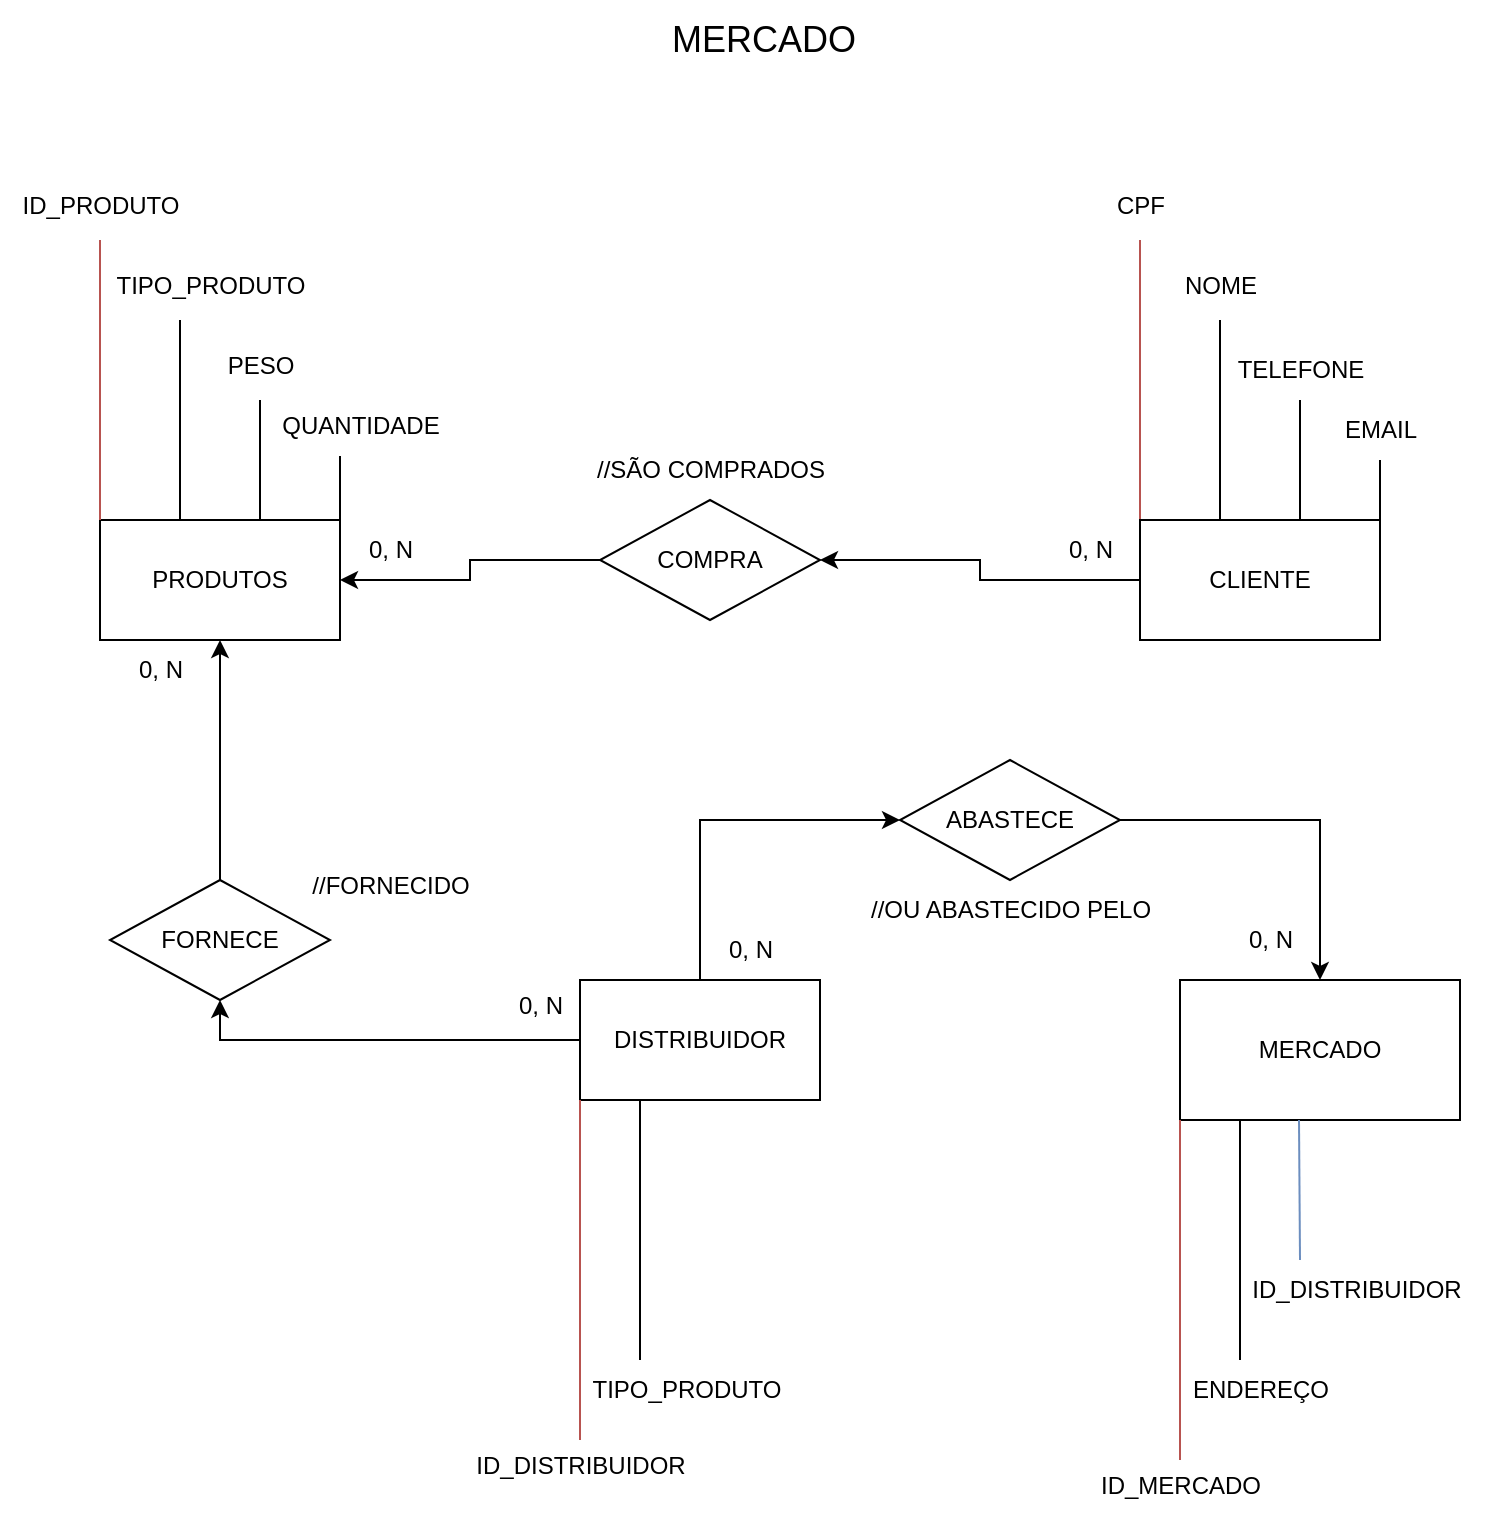 <mxfile version="24.7.16">
  <diagram name="Página-1" id="3sjiFhXAzmyERqDSSt8v">
    <mxGraphModel dx="1386" dy="757" grid="1" gridSize="10" guides="1" tooltips="1" connect="1" arrows="1" fold="1" page="1" pageScale="1" pageWidth="827" pageHeight="1169" math="0" shadow="0">
      <root>
        <mxCell id="0" />
        <mxCell id="1" parent="0" />
        <mxCell id="2HCAyIp831xhiabN6qKA-1" value="&lt;font style=&quot;font-size: 18px;&quot;&gt;MERCADO&amp;nbsp;&lt;/font&gt;" style="text;html=1;align=center;verticalAlign=middle;resizable=0;points=[];autosize=1;strokeColor=none;fillColor=none;" vertex="1" parent="1">
          <mxGeometry x="354" width="120" height="40" as="geometry" />
        </mxCell>
        <mxCell id="2HCAyIp831xhiabN6qKA-2" value="PRODUTOS" style="rounded=0;whiteSpace=wrap;html=1;" vertex="1" parent="1">
          <mxGeometry x="80" y="260" width="120" height="60" as="geometry" />
        </mxCell>
        <mxCell id="2HCAyIp831xhiabN6qKA-6" value="" style="endArrow=none;html=1;rounded=0;fillColor=#f8cecc;strokeColor=#b85450;" edge="1" parent="1">
          <mxGeometry width="50" height="50" relative="1" as="geometry">
            <mxPoint x="80" y="260" as="sourcePoint" />
            <mxPoint x="80" y="120" as="targetPoint" />
          </mxGeometry>
        </mxCell>
        <mxCell id="2HCAyIp831xhiabN6qKA-18" value="" style="endArrow=none;html=1;rounded=0;" edge="1" parent="1">
          <mxGeometry width="50" height="50" relative="1" as="geometry">
            <mxPoint x="120" y="260" as="sourcePoint" />
            <mxPoint x="120" y="160" as="targetPoint" />
          </mxGeometry>
        </mxCell>
        <mxCell id="2HCAyIp831xhiabN6qKA-19" value="" style="endArrow=none;html=1;rounded=0;" edge="1" parent="1">
          <mxGeometry width="50" height="50" relative="1" as="geometry">
            <mxPoint x="160" y="260" as="sourcePoint" />
            <mxPoint x="160" y="200" as="targetPoint" />
          </mxGeometry>
        </mxCell>
        <mxCell id="2HCAyIp831xhiabN6qKA-20" value="" style="endArrow=none;html=1;rounded=0;" edge="1" parent="1">
          <mxGeometry width="50" height="50" relative="1" as="geometry">
            <mxPoint x="200" y="268" as="sourcePoint" />
            <mxPoint x="200" y="228" as="targetPoint" />
          </mxGeometry>
        </mxCell>
        <mxCell id="2HCAyIp831xhiabN6qKA-21" value="" style="endArrow=none;html=1;rounded=0;fillColor=#f8cecc;strokeColor=#b85450;" edge="1" parent="1">
          <mxGeometry width="50" height="50" relative="1" as="geometry">
            <mxPoint x="600" y="260" as="sourcePoint" />
            <mxPoint x="600" y="120" as="targetPoint" />
          </mxGeometry>
        </mxCell>
        <mxCell id="2HCAyIp831xhiabN6qKA-22" value="" style="endArrow=none;html=1;rounded=0;" edge="1" parent="1">
          <mxGeometry width="50" height="50" relative="1" as="geometry">
            <mxPoint x="640" y="260" as="sourcePoint" />
            <mxPoint x="640" y="160" as="targetPoint" />
          </mxGeometry>
        </mxCell>
        <mxCell id="2HCAyIp831xhiabN6qKA-23" value="" style="endArrow=none;html=1;rounded=0;" edge="1" parent="1">
          <mxGeometry width="50" height="50" relative="1" as="geometry">
            <mxPoint x="680" y="260" as="sourcePoint" />
            <mxPoint x="680" y="200" as="targetPoint" />
          </mxGeometry>
        </mxCell>
        <mxCell id="2HCAyIp831xhiabN6qKA-24" value="" style="endArrow=none;html=1;rounded=0;" edge="1" parent="1">
          <mxGeometry width="50" height="50" relative="1" as="geometry">
            <mxPoint x="720" y="260" as="sourcePoint" />
            <mxPoint x="720" y="230" as="targetPoint" />
          </mxGeometry>
        </mxCell>
        <mxCell id="2HCAyIp831xhiabN6qKA-25" value="" style="endArrow=none;html=1;rounded=0;" edge="1" parent="1">
          <mxGeometry width="50" height="50" relative="1" as="geometry">
            <mxPoint x="350" y="680" as="sourcePoint" />
            <mxPoint x="350" y="550" as="targetPoint" />
          </mxGeometry>
        </mxCell>
        <mxCell id="2HCAyIp831xhiabN6qKA-26" value="ID_PRODUTO" style="text;html=1;align=center;verticalAlign=middle;resizable=0;points=[];autosize=1;strokeColor=none;fillColor=none;" vertex="1" parent="1">
          <mxGeometry x="30" y="88" width="100" height="30" as="geometry" />
        </mxCell>
        <mxCell id="2HCAyIp831xhiabN6qKA-45" style="edgeStyle=orthogonalEdgeStyle;rounded=0;orthogonalLoop=1;jettySize=auto;html=1;exitX=0;exitY=0.5;exitDx=0;exitDy=0;entryX=1;entryY=0.5;entryDx=0;entryDy=0;" edge="1" parent="1" source="2HCAyIp831xhiabN6qKA-29" target="2HCAyIp831xhiabN6qKA-33">
          <mxGeometry relative="1" as="geometry" />
        </mxCell>
        <mxCell id="2HCAyIp831xhiabN6qKA-29" value="CLIENTE" style="rounded=0;whiteSpace=wrap;html=1;" vertex="1" parent="1">
          <mxGeometry x="600" y="260" width="120" height="60" as="geometry" />
        </mxCell>
        <mxCell id="2HCAyIp831xhiabN6qKA-30" value="CPF" style="text;html=1;align=center;verticalAlign=middle;resizable=0;points=[];autosize=1;strokeColor=none;fillColor=none;" vertex="1" parent="1">
          <mxGeometry x="575" y="88" width="50" height="30" as="geometry" />
        </mxCell>
        <mxCell id="2HCAyIp831xhiabN6qKA-31" value="NOME" style="text;html=1;align=center;verticalAlign=middle;resizable=0;points=[];autosize=1;strokeColor=none;fillColor=none;" vertex="1" parent="1">
          <mxGeometry x="610" y="128" width="60" height="30" as="geometry" />
        </mxCell>
        <mxCell id="2HCAyIp831xhiabN6qKA-32" value="TELEFONE" style="text;html=1;align=center;verticalAlign=middle;resizable=0;points=[];autosize=1;strokeColor=none;fillColor=none;" vertex="1" parent="1">
          <mxGeometry x="635" y="170" width="90" height="30" as="geometry" />
        </mxCell>
        <mxCell id="2HCAyIp831xhiabN6qKA-46" style="edgeStyle=orthogonalEdgeStyle;rounded=0;orthogonalLoop=1;jettySize=auto;html=1;exitX=0;exitY=0.5;exitDx=0;exitDy=0;entryX=1;entryY=0.5;entryDx=0;entryDy=0;" edge="1" parent="1" source="2HCAyIp831xhiabN6qKA-33" target="2HCAyIp831xhiabN6qKA-2">
          <mxGeometry relative="1" as="geometry">
            <mxPoint x="230" y="290" as="targetPoint" />
          </mxGeometry>
        </mxCell>
        <mxCell id="2HCAyIp831xhiabN6qKA-33" value="COMPRA" style="rhombus;whiteSpace=wrap;html=1;" vertex="1" parent="1">
          <mxGeometry x="330" y="250" width="110" height="60" as="geometry" />
        </mxCell>
        <mxCell id="2HCAyIp831xhiabN6qKA-42" style="edgeStyle=orthogonalEdgeStyle;rounded=0;orthogonalLoop=1;jettySize=auto;html=1;exitX=0;exitY=0.5;exitDx=0;exitDy=0;entryX=0.5;entryY=1;entryDx=0;entryDy=0;" edge="1" parent="1" source="2HCAyIp831xhiabN6qKA-34" target="2HCAyIp831xhiabN6qKA-39">
          <mxGeometry relative="1" as="geometry" />
        </mxCell>
        <mxCell id="2HCAyIp831xhiabN6qKA-67" style="edgeStyle=orthogonalEdgeStyle;rounded=0;orthogonalLoop=1;jettySize=auto;html=1;exitX=0.5;exitY=0;exitDx=0;exitDy=0;entryX=0;entryY=0.5;entryDx=0;entryDy=0;" edge="1" parent="1" source="2HCAyIp831xhiabN6qKA-34" target="2HCAyIp831xhiabN6qKA-57">
          <mxGeometry relative="1" as="geometry" />
        </mxCell>
        <mxCell id="2HCAyIp831xhiabN6qKA-34" value="DISTRIBUIDOR" style="whiteSpace=wrap;html=1;" vertex="1" parent="1">
          <mxGeometry x="320" y="490" width="120" height="60" as="geometry" />
        </mxCell>
        <mxCell id="2HCAyIp831xhiabN6qKA-38" value="" style="endArrow=none;html=1;rounded=0;fillColor=#f8cecc;strokeColor=#b85450;" edge="1" parent="1">
          <mxGeometry width="50" height="50" relative="1" as="geometry">
            <mxPoint x="320" y="720" as="sourcePoint" />
            <mxPoint x="320" y="550" as="targetPoint" />
          </mxGeometry>
        </mxCell>
        <mxCell id="2HCAyIp831xhiabN6qKA-54" style="edgeStyle=orthogonalEdgeStyle;rounded=0;orthogonalLoop=1;jettySize=auto;html=1;exitX=0.5;exitY=0;exitDx=0;exitDy=0;entryX=0.5;entryY=1;entryDx=0;entryDy=0;" edge="1" parent="1" source="2HCAyIp831xhiabN6qKA-39" target="2HCAyIp831xhiabN6qKA-2">
          <mxGeometry relative="1" as="geometry" />
        </mxCell>
        <mxCell id="2HCAyIp831xhiabN6qKA-39" value="FORNECE" style="rhombus;whiteSpace=wrap;html=1;" vertex="1" parent="1">
          <mxGeometry x="85" y="440" width="110" height="60" as="geometry" />
        </mxCell>
        <mxCell id="2HCAyIp831xhiabN6qKA-44" value="0, N" style="text;html=1;align=center;verticalAlign=middle;resizable=0;points=[];autosize=1;strokeColor=none;fillColor=none;" vertex="1" parent="1">
          <mxGeometry x="85" y="320" width="50" height="30" as="geometry" />
        </mxCell>
        <mxCell id="2HCAyIp831xhiabN6qKA-47" value="0, N" style="text;html=1;align=center;verticalAlign=middle;resizable=0;points=[];autosize=1;strokeColor=none;fillColor=none;" vertex="1" parent="1">
          <mxGeometry x="200" y="260" width="50" height="30" as="geometry" />
        </mxCell>
        <mxCell id="2HCAyIp831xhiabN6qKA-48" value="0, N" style="text;html=1;align=center;verticalAlign=middle;resizable=0;points=[];autosize=1;strokeColor=none;fillColor=none;" vertex="1" parent="1">
          <mxGeometry x="550" y="260" width="50" height="30" as="geometry" />
        </mxCell>
        <mxCell id="2HCAyIp831xhiabN6qKA-49" value="TIPO_PRODUTO" style="text;html=1;align=center;verticalAlign=middle;resizable=0;points=[];autosize=1;strokeColor=none;fillColor=none;" vertex="1" parent="1">
          <mxGeometry x="75" y="128" width="120" height="30" as="geometry" />
        </mxCell>
        <mxCell id="2HCAyIp831xhiabN6qKA-50" value="PESO" style="text;html=1;align=center;verticalAlign=middle;resizable=0;points=[];autosize=1;strokeColor=none;fillColor=none;" vertex="1" parent="1">
          <mxGeometry x="130" y="168" width="60" height="30" as="geometry" />
        </mxCell>
        <mxCell id="2HCAyIp831xhiabN6qKA-51" value="QUANTIDADE" style="text;html=1;align=center;verticalAlign=middle;resizable=0;points=[];autosize=1;strokeColor=none;fillColor=none;" vertex="1" parent="1">
          <mxGeometry x="160" y="198" width="100" height="30" as="geometry" />
        </mxCell>
        <mxCell id="2HCAyIp831xhiabN6qKA-52" value="ID_DISTRIBUIDOR" style="text;html=1;align=center;verticalAlign=middle;resizable=0;points=[];autosize=1;strokeColor=none;fillColor=none;" vertex="1" parent="1">
          <mxGeometry x="255" y="718" width="130" height="30" as="geometry" />
        </mxCell>
        <mxCell id="2HCAyIp831xhiabN6qKA-53" value="TIPO_PRODUTO" style="text;html=1;align=center;verticalAlign=middle;resizable=0;points=[];autosize=1;strokeColor=none;fillColor=none;" vertex="1" parent="1">
          <mxGeometry x="313" y="680" width="120" height="30" as="geometry" />
        </mxCell>
        <mxCell id="2HCAyIp831xhiabN6qKA-55" value="0, N" style="text;html=1;align=center;verticalAlign=middle;resizable=0;points=[];autosize=1;strokeColor=none;fillColor=none;" vertex="1" parent="1">
          <mxGeometry x="275" y="488" width="50" height="30" as="geometry" />
        </mxCell>
        <mxCell id="2HCAyIp831xhiabN6qKA-56" value="MERCADO" style="whiteSpace=wrap;html=1;" vertex="1" parent="1">
          <mxGeometry x="620" y="490" width="140" height="70" as="geometry" />
        </mxCell>
        <mxCell id="2HCAyIp831xhiabN6qKA-68" style="edgeStyle=orthogonalEdgeStyle;rounded=0;orthogonalLoop=1;jettySize=auto;html=1;exitX=1;exitY=0.5;exitDx=0;exitDy=0;entryX=0.5;entryY=0;entryDx=0;entryDy=0;" edge="1" parent="1" source="2HCAyIp831xhiabN6qKA-57" target="2HCAyIp831xhiabN6qKA-56">
          <mxGeometry relative="1" as="geometry" />
        </mxCell>
        <mxCell id="2HCAyIp831xhiabN6qKA-57" value="ABASTECE" style="rhombus;whiteSpace=wrap;html=1;" vertex="1" parent="1">
          <mxGeometry x="480" y="380" width="110" height="60" as="geometry" />
        </mxCell>
        <mxCell id="2HCAyIp831xhiabN6qKA-61" value="" style="endArrow=none;html=1;rounded=0;fillColor=#f8cecc;strokeColor=#b85450;" edge="1" parent="1">
          <mxGeometry width="50" height="50" relative="1" as="geometry">
            <mxPoint x="620" y="730" as="sourcePoint" />
            <mxPoint x="620" y="560" as="targetPoint" />
          </mxGeometry>
        </mxCell>
        <mxCell id="2HCAyIp831xhiabN6qKA-62" value="ID_MERCADO" style="text;html=1;align=center;verticalAlign=middle;resizable=0;points=[];autosize=1;strokeColor=none;fillColor=none;" vertex="1" parent="1">
          <mxGeometry x="570" y="728" width="100" height="30" as="geometry" />
        </mxCell>
        <mxCell id="2HCAyIp831xhiabN6qKA-63" value="" style="endArrow=none;html=1;rounded=0;" edge="1" parent="1">
          <mxGeometry width="50" height="50" relative="1" as="geometry">
            <mxPoint x="650" y="680" as="sourcePoint" />
            <mxPoint x="650" y="560" as="targetPoint" />
          </mxGeometry>
        </mxCell>
        <mxCell id="2HCAyIp831xhiabN6qKA-64" value="ENDEREÇO" style="text;html=1;align=center;verticalAlign=middle;resizable=0;points=[];autosize=1;strokeColor=none;fillColor=none;" vertex="1" parent="1">
          <mxGeometry x="615" y="680" width="90" height="30" as="geometry" />
        </mxCell>
        <mxCell id="2HCAyIp831xhiabN6qKA-65" value="" style="endArrow=none;html=1;rounded=0;fillColor=#dae8fc;strokeColor=#6c8ebf;" edge="1" parent="1">
          <mxGeometry width="50" height="50" relative="1" as="geometry">
            <mxPoint x="680" y="630" as="sourcePoint" />
            <mxPoint x="679.5" y="560" as="targetPoint" />
          </mxGeometry>
        </mxCell>
        <mxCell id="2HCAyIp831xhiabN6qKA-66" value="ID_DISTRIBUIDOR" style="text;html=1;align=center;verticalAlign=middle;resizable=0;points=[];autosize=1;strokeColor=none;fillColor=none;" vertex="1" parent="1">
          <mxGeometry x="643" y="630" width="130" height="30" as="geometry" />
        </mxCell>
        <mxCell id="2HCAyIp831xhiabN6qKA-69" value="//OU ABASTECIDO PELO" style="text;html=1;align=center;verticalAlign=middle;resizable=0;points=[];autosize=1;strokeColor=none;fillColor=none;" vertex="1" parent="1">
          <mxGeometry x="455" y="440" width="160" height="30" as="geometry" />
        </mxCell>
        <mxCell id="2HCAyIp831xhiabN6qKA-70" value="//FORNECIDO" style="text;html=1;align=center;verticalAlign=middle;resizable=0;points=[];autosize=1;strokeColor=none;fillColor=none;" vertex="1" parent="1">
          <mxGeometry x="175" y="428" width="100" height="30" as="geometry" />
        </mxCell>
        <mxCell id="2HCAyIp831xhiabN6qKA-71" value="//SÃO COMPRADOS" style="text;html=1;align=center;verticalAlign=middle;resizable=0;points=[];autosize=1;strokeColor=none;fillColor=none;" vertex="1" parent="1">
          <mxGeometry x="315" y="220" width="140" height="30" as="geometry" />
        </mxCell>
        <mxCell id="2HCAyIp831xhiabN6qKA-73" value="EMAIL" style="text;html=1;align=center;verticalAlign=middle;resizable=0;points=[];autosize=1;strokeColor=none;fillColor=none;" vertex="1" parent="1">
          <mxGeometry x="690" y="200" width="60" height="30" as="geometry" />
        </mxCell>
        <mxCell id="2HCAyIp831xhiabN6qKA-74" value="0, N" style="text;html=1;align=center;verticalAlign=middle;resizable=0;points=[];autosize=1;strokeColor=none;fillColor=none;" vertex="1" parent="1">
          <mxGeometry x="640" y="455" width="50" height="30" as="geometry" />
        </mxCell>
        <mxCell id="2HCAyIp831xhiabN6qKA-75" value="0, N" style="text;html=1;align=center;verticalAlign=middle;resizable=0;points=[];autosize=1;strokeColor=none;fillColor=none;" vertex="1" parent="1">
          <mxGeometry x="380" y="460" width="50" height="30" as="geometry" />
        </mxCell>
      </root>
    </mxGraphModel>
  </diagram>
</mxfile>
